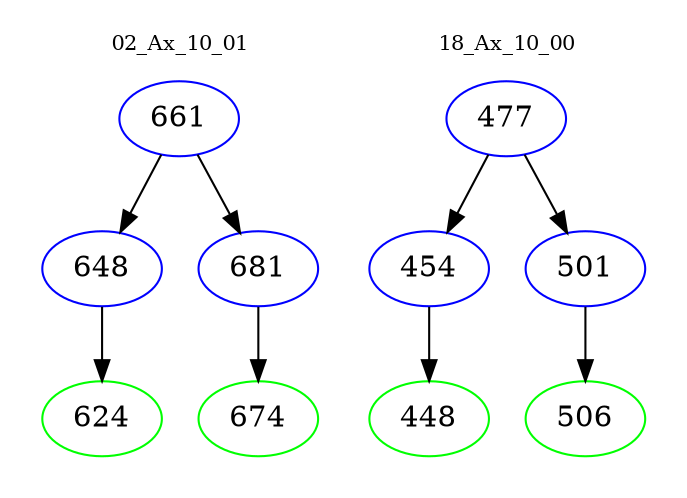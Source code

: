 digraph{
subgraph cluster_0 {
color = white
label = "02_Ax_10_01";
fontsize=10;
T0_661 [label="661", color="blue"]
T0_661 -> T0_648 [color="black"]
T0_648 [label="648", color="blue"]
T0_648 -> T0_624 [color="black"]
T0_624 [label="624", color="green"]
T0_661 -> T0_681 [color="black"]
T0_681 [label="681", color="blue"]
T0_681 -> T0_674 [color="black"]
T0_674 [label="674", color="green"]
}
subgraph cluster_1 {
color = white
label = "18_Ax_10_00";
fontsize=10;
T1_477 [label="477", color="blue"]
T1_477 -> T1_454 [color="black"]
T1_454 [label="454", color="blue"]
T1_454 -> T1_448 [color="black"]
T1_448 [label="448", color="green"]
T1_477 -> T1_501 [color="black"]
T1_501 [label="501", color="blue"]
T1_501 -> T1_506 [color="black"]
T1_506 [label="506", color="green"]
}
}
